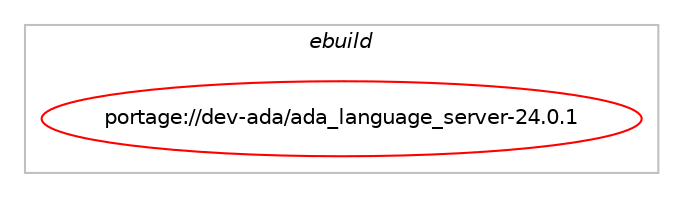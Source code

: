 digraph prolog {

# *************
# Graph options
# *************

newrank=true;
concentrate=true;
compound=true;
graph [rankdir=LR,fontname=Helvetica,fontsize=10,ranksep=1.5];#, ranksep=2.5, nodesep=0.2];
edge  [arrowhead=vee];
node  [fontname=Helvetica,fontsize=10];

# **********
# The ebuild
# **********

subgraph cluster_leftcol {
color=gray;
label=<<i>ebuild</i>>;
id [label="portage://dev-ada/ada_language_server-24.0.1", color=red, width=4, href="../dev-ada/ada_language_server-24.0.1.svg"];
}

# ****************
# The dependencies
# ****************

subgraph cluster_midcol {
color=gray;
label=<<i>dependencies</i>>;
subgraph cluster_compile {
fillcolor="#eeeeee";
style=filled;
label=<<i>compile</i>>;
# *** BEGIN UNKNOWN DEPENDENCY TYPE (TODO) ***
# id -> equal(use_conditional_group(positive,ada_target_gcc_12,portage://dev-ada/ada_language_server-24.0.1,[package_dependency(portage://dev-ada/ada_language_server-24.0.1,install,no,sys-devel,gcc,none,[,,],[slot(12)],[use(enable(ada),none)])]))
# *** END UNKNOWN DEPENDENCY TYPE (TODO) ***

# *** BEGIN UNKNOWN DEPENDENCY TYPE (TODO) ***
# id -> equal(use_conditional_group(positive,ada_target_gcc_13,portage://dev-ada/ada_language_server-24.0.1,[package_dependency(portage://dev-ada/ada_language_server-24.0.1,install,no,sys-devel,gcc,none,[,,],[slot(13)],[use(enable(ada),none)])]))
# *** END UNKNOWN DEPENDENCY TYPE (TODO) ***

# *** BEGIN UNKNOWN DEPENDENCY TYPE (TODO) ***
# id -> equal(use_conditional_group(positive,ada_target_gnat_2021,portage://dev-ada/ada_language_server-24.0.1,[package_dependency(portage://dev-ada/ada_language_server-24.0.1,install,no,dev-lang,gnat-gpl,none,[,,],[slot(10)],[use(enable(ada),none)])]))
# *** END UNKNOWN DEPENDENCY TYPE (TODO) ***

# *** BEGIN UNKNOWN DEPENDENCY TYPE (TODO) ***
# id -> equal(package_dependency(portage://dev-ada/ada_language_server-24.0.1,install,no,dev-ada,VSS,greaterequal,[24.0.0,,,24.0.0],[],[use(optenable(ada_target_gnat_2021),negative),use(optenable(ada_target_gcc_12),negative),use(optenable(ada_target_gcc_13),negative),use(enable(shared),none)]))
# *** END UNKNOWN DEPENDENCY TYPE (TODO) ***

# *** BEGIN UNKNOWN DEPENDENCY TYPE (TODO) ***
# id -> equal(package_dependency(portage://dev-ada/ada_language_server-24.0.1,install,no,dev-ada,ada_libfswatch,none,[,,],[],[use(optenable(ada_target_gnat_2021),negative),use(optenable(ada_target_gcc_12),negative),use(optenable(ada_target_gcc_13),negative)]))
# *** END UNKNOWN DEPENDENCY TYPE (TODO) ***

# *** BEGIN UNKNOWN DEPENDENCY TYPE (TODO) ***
# id -> equal(package_dependency(portage://dev-ada/ada_language_server-24.0.1,install,no,dev-ada,gnatcoll-core,none,[,,],[],[use(optenable(ada_target_gnat_2021),negative),use(optenable(ada_target_gcc_12),negative),use(optenable(ada_target_gcc_13),negative),use(enable(shared),none)]))
# *** END UNKNOWN DEPENDENCY TYPE (TODO) ***

# *** BEGIN UNKNOWN DEPENDENCY TYPE (TODO) ***
# id -> equal(package_dependency(portage://dev-ada/ada_language_server-24.0.1,install,no,dev-ada,gnatdoc,none,[,,],[],[use(optenable(ada_target_gnat_2021),negative),use(optenable(ada_target_gcc_12),negative),use(optenable(ada_target_gcc_13),negative)]))
# *** END UNKNOWN DEPENDENCY TYPE (TODO) ***

# *** BEGIN UNKNOWN DEPENDENCY TYPE (TODO) ***
# id -> equal(package_dependency(portage://dev-ada/ada_language_server-24.0.1,install,no,dev-ada,gpr-unit-provider,none,[,,],[],[use(optenable(ada_target_gnat_2021),negative),use(optenable(ada_target_gcc_12),negative),use(optenable(ada_target_gcc_13),negative),use(enable(shared),none)]))
# *** END UNKNOWN DEPENDENCY TYPE (TODO) ***

# *** BEGIN UNKNOWN DEPENDENCY TYPE (TODO) ***
# id -> equal(package_dependency(portage://dev-ada/ada_language_server-24.0.1,install,no,dev-ada,lal-refactor,none,[,,],[],[use(optenable(ada_target_gnat_2021),negative),use(optenable(ada_target_gcc_12),negative),use(optenable(ada_target_gcc_13),negative),use(enable(shared),none)]))
# *** END UNKNOWN DEPENDENCY TYPE (TODO) ***

# *** BEGIN UNKNOWN DEPENDENCY TYPE (TODO) ***
# id -> equal(package_dependency(portage://dev-ada/ada_language_server-24.0.1,install,no,dev-ada,libadalang,none,[,,],[],[use(optenable(ada_target_gnat_2021),negative),use(optenable(ada_target_gcc_12),negative),use(optenable(ada_target_gcc_13),negative)]))
# *** END UNKNOWN DEPENDENCY TYPE (TODO) ***

# *** BEGIN UNKNOWN DEPENDENCY TYPE (TODO) ***
# id -> equal(package_dependency(portage://dev-ada/ada_language_server-24.0.1,install,no,dev-ada,libadalang-tools,greaterequal,[23,,,23],[],[use(optenable(ada_target_gnat_2021),negative),use(optenable(ada_target_gcc_12),negative),use(optenable(ada_target_gcc_13),negative),use(enable(shared),none)]))
# *** END UNKNOWN DEPENDENCY TYPE (TODO) ***

# *** BEGIN UNKNOWN DEPENDENCY TYPE (TODO) ***
# id -> equal(package_dependency(portage://dev-ada/ada_language_server-24.0.1,install,no,dev-ada,spawn,none,[,,],[],[use(optenable(ada_target_gnat_2021),negative),use(optenable(ada_target_gcc_12),negative),use(optenable(ada_target_gcc_13),negative),use(enable(shared),none),use(enable(glib),none)]))
# *** END UNKNOWN DEPENDENCY TYPE (TODO) ***

# *** BEGIN UNKNOWN DEPENDENCY TYPE (TODO) ***
# id -> equal(package_dependency(portage://dev-ada/ada_language_server-24.0.1,install,no,sys-fs,fswatch,none,[,,],any_same_slot,[]))
# *** END UNKNOWN DEPENDENCY TYPE (TODO) ***

}
subgraph cluster_compileandrun {
fillcolor="#eeeeee";
style=filled;
label=<<i>compile and run</i>>;
}
subgraph cluster_run {
fillcolor="#eeeeee";
style=filled;
label=<<i>run</i>>;
# *** BEGIN UNKNOWN DEPENDENCY TYPE (TODO) ***
# id -> equal(use_conditional_group(positive,ada_target_gcc_12,portage://dev-ada/ada_language_server-24.0.1,[package_dependency(portage://dev-ada/ada_language_server-24.0.1,run,no,sys-devel,gcc,none,[,,],[slot(12)],[use(enable(ada),none)])]))
# *** END UNKNOWN DEPENDENCY TYPE (TODO) ***

# *** BEGIN UNKNOWN DEPENDENCY TYPE (TODO) ***
# id -> equal(use_conditional_group(positive,ada_target_gcc_13,portage://dev-ada/ada_language_server-24.0.1,[package_dependency(portage://dev-ada/ada_language_server-24.0.1,run,no,sys-devel,gcc,none,[,,],[slot(13)],[use(enable(ada),none)])]))
# *** END UNKNOWN DEPENDENCY TYPE (TODO) ***

# *** BEGIN UNKNOWN DEPENDENCY TYPE (TODO) ***
# id -> equal(use_conditional_group(positive,ada_target_gnat_2021,portage://dev-ada/ada_language_server-24.0.1,[package_dependency(portage://dev-ada/ada_language_server-24.0.1,run,no,dev-lang,gnat-gpl,none,[,,],[slot(10)],[use(enable(ada),none)])]))
# *** END UNKNOWN DEPENDENCY TYPE (TODO) ***

# *** BEGIN UNKNOWN DEPENDENCY TYPE (TODO) ***
# id -> equal(package_dependency(portage://dev-ada/ada_language_server-24.0.1,run,no,dev-ada,VSS,greaterequal,[24.0.0,,,24.0.0],[],[use(optenable(ada_target_gnat_2021),negative),use(optenable(ada_target_gcc_12),negative),use(optenable(ada_target_gcc_13),negative),use(enable(shared),none)]))
# *** END UNKNOWN DEPENDENCY TYPE (TODO) ***

# *** BEGIN UNKNOWN DEPENDENCY TYPE (TODO) ***
# id -> equal(package_dependency(portage://dev-ada/ada_language_server-24.0.1,run,no,dev-ada,ada_libfswatch,none,[,,],[],[use(optenable(ada_target_gnat_2021),negative),use(optenable(ada_target_gcc_12),negative),use(optenable(ada_target_gcc_13),negative)]))
# *** END UNKNOWN DEPENDENCY TYPE (TODO) ***

# *** BEGIN UNKNOWN DEPENDENCY TYPE (TODO) ***
# id -> equal(package_dependency(portage://dev-ada/ada_language_server-24.0.1,run,no,dev-ada,gnatcoll-core,none,[,,],[],[use(optenable(ada_target_gnat_2021),negative),use(optenable(ada_target_gcc_12),negative),use(optenable(ada_target_gcc_13),negative),use(enable(shared),none)]))
# *** END UNKNOWN DEPENDENCY TYPE (TODO) ***

# *** BEGIN UNKNOWN DEPENDENCY TYPE (TODO) ***
# id -> equal(package_dependency(portage://dev-ada/ada_language_server-24.0.1,run,no,dev-ada,gnatdoc,none,[,,],[],[use(optenable(ada_target_gnat_2021),negative),use(optenable(ada_target_gcc_12),negative),use(optenable(ada_target_gcc_13),negative)]))
# *** END UNKNOWN DEPENDENCY TYPE (TODO) ***

# *** BEGIN UNKNOWN DEPENDENCY TYPE (TODO) ***
# id -> equal(package_dependency(portage://dev-ada/ada_language_server-24.0.1,run,no,dev-ada,gpr-unit-provider,none,[,,],[],[use(optenable(ada_target_gnat_2021),negative),use(optenable(ada_target_gcc_12),negative),use(optenable(ada_target_gcc_13),negative),use(enable(shared),none)]))
# *** END UNKNOWN DEPENDENCY TYPE (TODO) ***

# *** BEGIN UNKNOWN DEPENDENCY TYPE (TODO) ***
# id -> equal(package_dependency(portage://dev-ada/ada_language_server-24.0.1,run,no,dev-ada,lal-refactor,none,[,,],[],[use(optenable(ada_target_gnat_2021),negative),use(optenable(ada_target_gcc_12),negative),use(optenable(ada_target_gcc_13),negative),use(enable(shared),none)]))
# *** END UNKNOWN DEPENDENCY TYPE (TODO) ***

# *** BEGIN UNKNOWN DEPENDENCY TYPE (TODO) ***
# id -> equal(package_dependency(portage://dev-ada/ada_language_server-24.0.1,run,no,dev-ada,libadalang,none,[,,],[],[use(optenable(ada_target_gnat_2021),negative),use(optenable(ada_target_gcc_12),negative),use(optenable(ada_target_gcc_13),negative)]))
# *** END UNKNOWN DEPENDENCY TYPE (TODO) ***

# *** BEGIN UNKNOWN DEPENDENCY TYPE (TODO) ***
# id -> equal(package_dependency(portage://dev-ada/ada_language_server-24.0.1,run,no,dev-ada,libadalang-tools,greaterequal,[23,,,23],[],[use(optenable(ada_target_gnat_2021),negative),use(optenable(ada_target_gcc_12),negative),use(optenable(ada_target_gcc_13),negative),use(enable(shared),none)]))
# *** END UNKNOWN DEPENDENCY TYPE (TODO) ***

# *** BEGIN UNKNOWN DEPENDENCY TYPE (TODO) ***
# id -> equal(package_dependency(portage://dev-ada/ada_language_server-24.0.1,run,no,dev-ada,spawn,none,[,,],[],[use(optenable(ada_target_gnat_2021),negative),use(optenable(ada_target_gcc_12),negative),use(optenable(ada_target_gcc_13),negative),use(enable(shared),none),use(enable(glib),none)]))
# *** END UNKNOWN DEPENDENCY TYPE (TODO) ***

# *** BEGIN UNKNOWN DEPENDENCY TYPE (TODO) ***
# id -> equal(package_dependency(portage://dev-ada/ada_language_server-24.0.1,run,no,sys-fs,fswatch,none,[,,],any_same_slot,[]))
# *** END UNKNOWN DEPENDENCY TYPE (TODO) ***

}
}

# **************
# The candidates
# **************

subgraph cluster_choices {
rank=same;
color=gray;
label=<<i>candidates</i>>;

}

}
